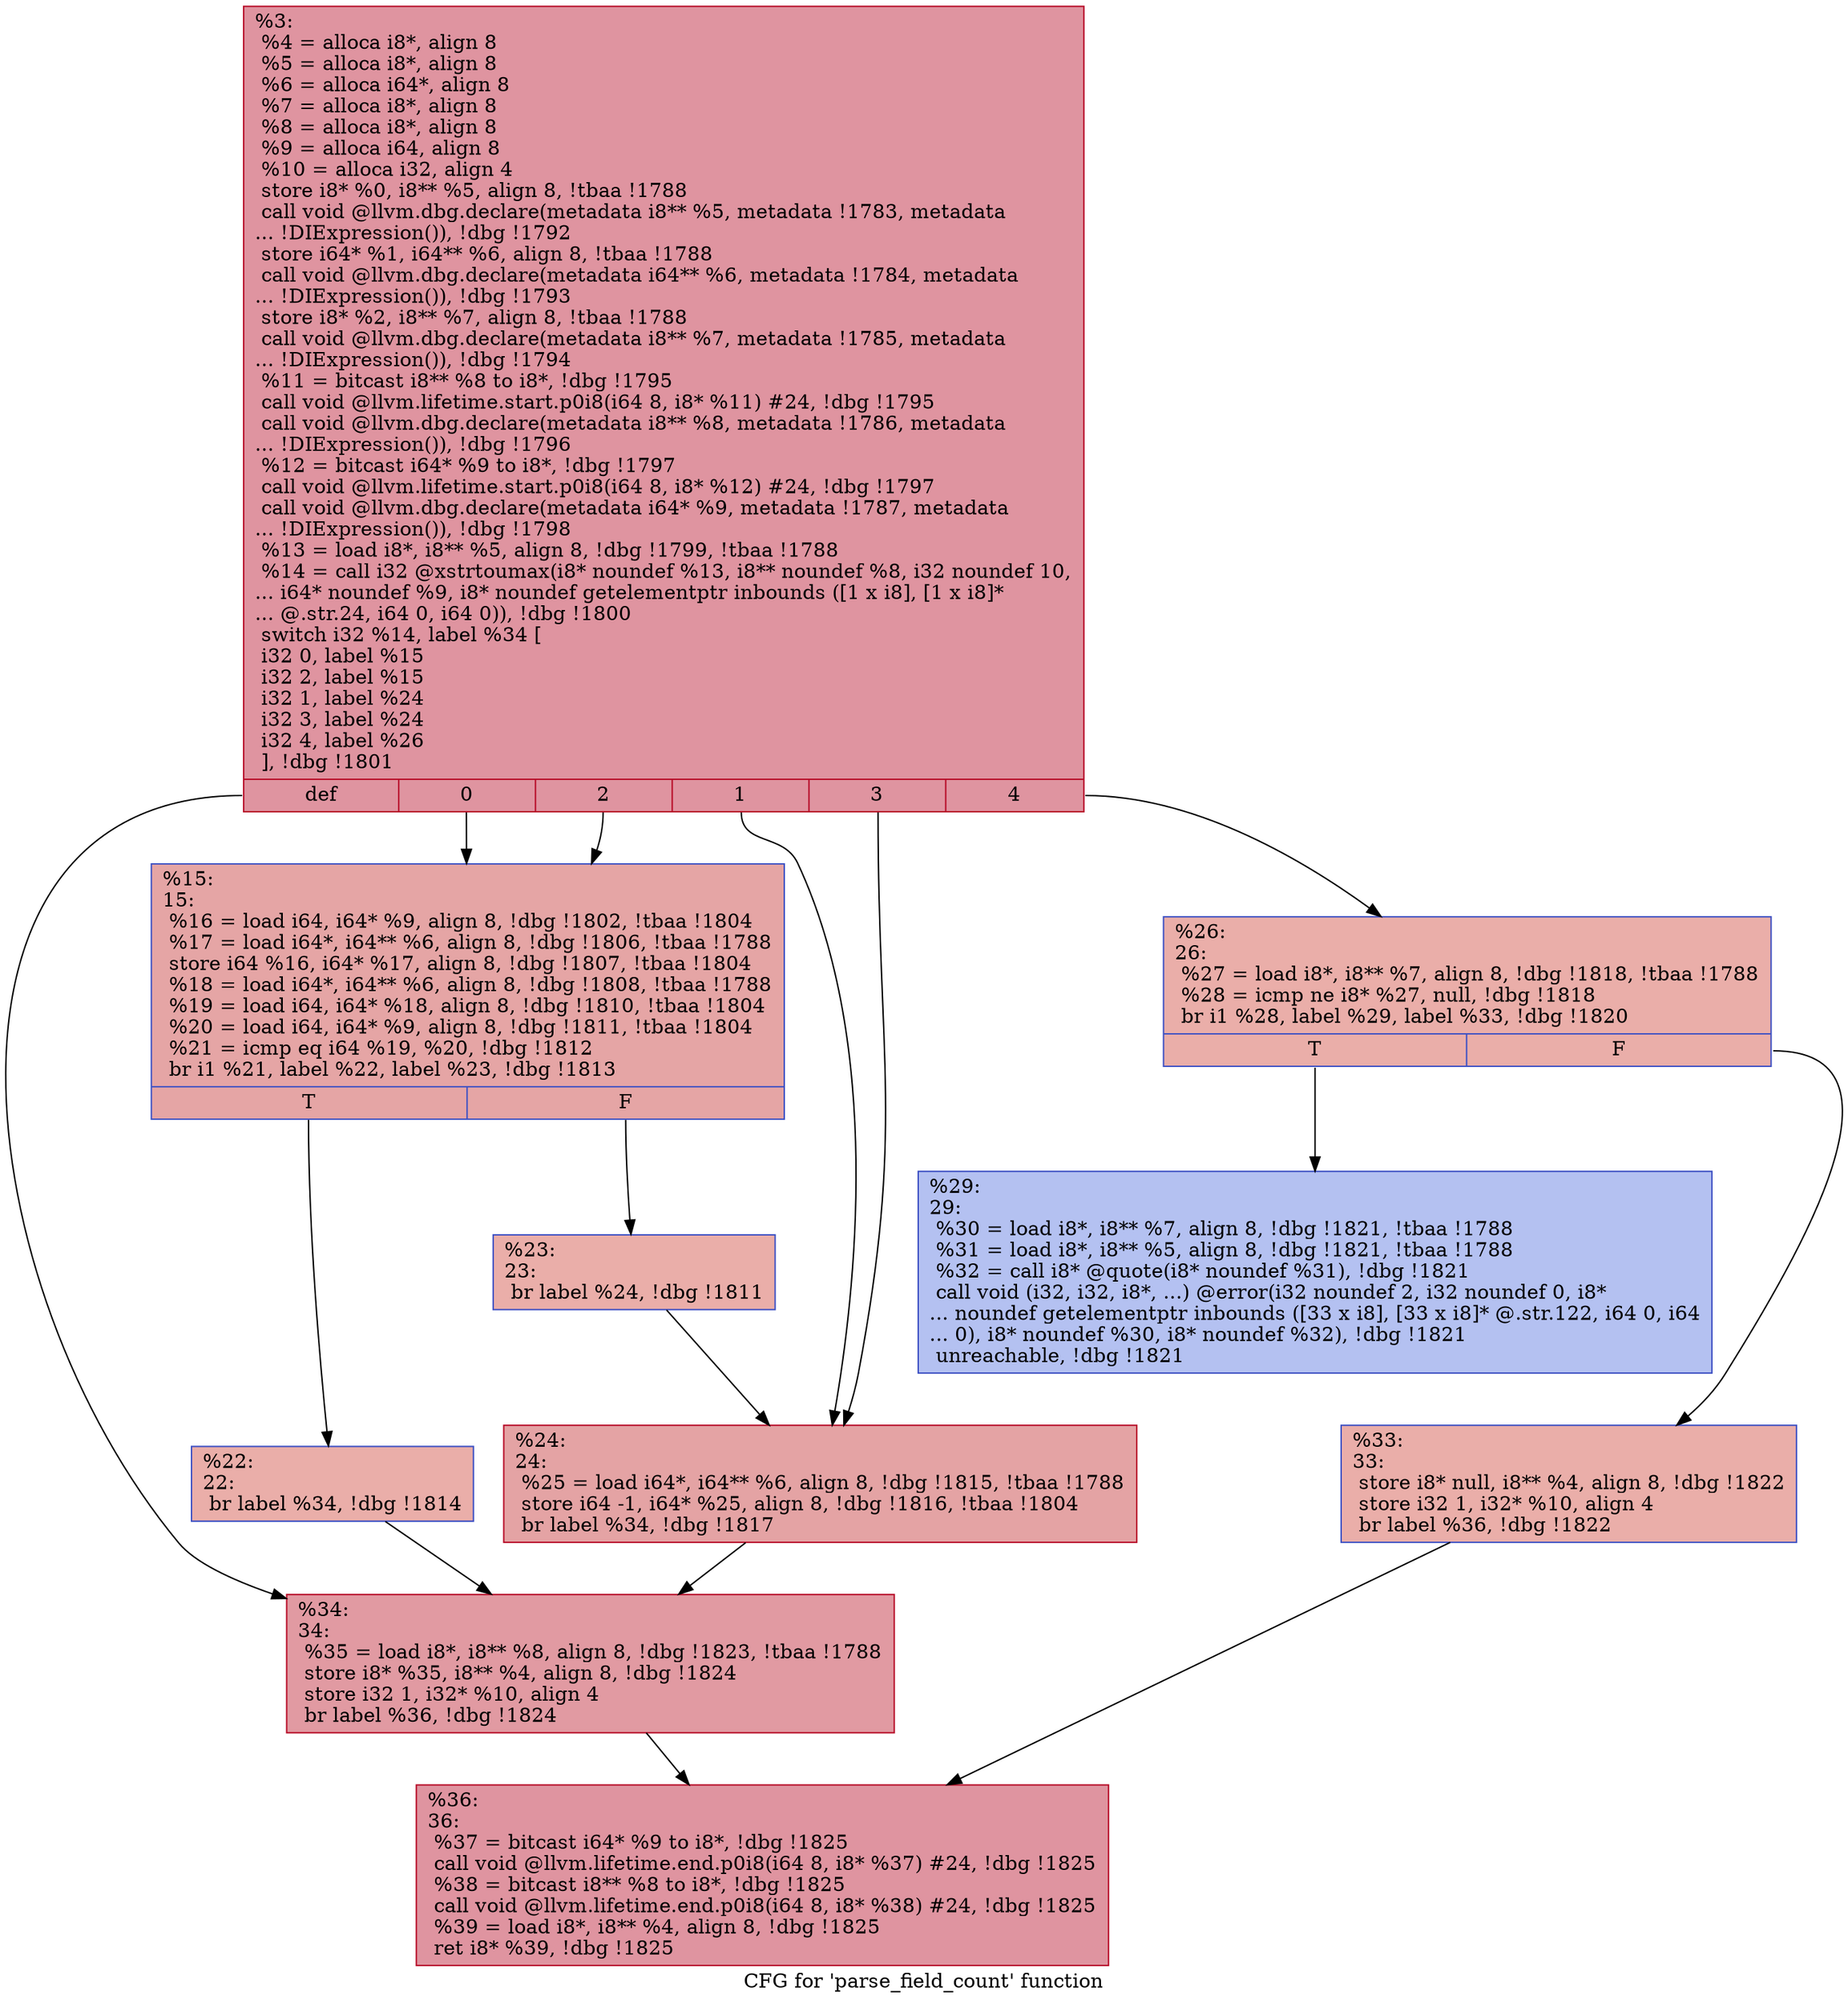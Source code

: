 digraph "CFG for 'parse_field_count' function" {
	label="CFG for 'parse_field_count' function";

	Node0x2348890 [shape=record,color="#b70d28ff", style=filled, fillcolor="#b70d2870",label="{%3:\l  %4 = alloca i8*, align 8\l  %5 = alloca i8*, align 8\l  %6 = alloca i64*, align 8\l  %7 = alloca i8*, align 8\l  %8 = alloca i8*, align 8\l  %9 = alloca i64, align 8\l  %10 = alloca i32, align 4\l  store i8* %0, i8** %5, align 8, !tbaa !1788\l  call void @llvm.dbg.declare(metadata i8** %5, metadata !1783, metadata\l... !DIExpression()), !dbg !1792\l  store i64* %1, i64** %6, align 8, !tbaa !1788\l  call void @llvm.dbg.declare(metadata i64** %6, metadata !1784, metadata\l... !DIExpression()), !dbg !1793\l  store i8* %2, i8** %7, align 8, !tbaa !1788\l  call void @llvm.dbg.declare(metadata i8** %7, metadata !1785, metadata\l... !DIExpression()), !dbg !1794\l  %11 = bitcast i8** %8 to i8*, !dbg !1795\l  call void @llvm.lifetime.start.p0i8(i64 8, i8* %11) #24, !dbg !1795\l  call void @llvm.dbg.declare(metadata i8** %8, metadata !1786, metadata\l... !DIExpression()), !dbg !1796\l  %12 = bitcast i64* %9 to i8*, !dbg !1797\l  call void @llvm.lifetime.start.p0i8(i64 8, i8* %12) #24, !dbg !1797\l  call void @llvm.dbg.declare(metadata i64* %9, metadata !1787, metadata\l... !DIExpression()), !dbg !1798\l  %13 = load i8*, i8** %5, align 8, !dbg !1799, !tbaa !1788\l  %14 = call i32 @xstrtoumax(i8* noundef %13, i8** noundef %8, i32 noundef 10,\l... i64* noundef %9, i8* noundef getelementptr inbounds ([1 x i8], [1 x i8]*\l... @.str.24, i64 0, i64 0)), !dbg !1800\l  switch i32 %14, label %34 [\l    i32 0, label %15\l    i32 2, label %15\l    i32 1, label %24\l    i32 3, label %24\l    i32 4, label %26\l  ], !dbg !1801\l|{<s0>def|<s1>0|<s2>2|<s3>1|<s4>3|<s5>4}}"];
	Node0x2348890:s0 -> Node0x2338b70;
	Node0x2348890:s1 -> Node0x2338940;
	Node0x2348890:s2 -> Node0x2338940;
	Node0x2348890:s3 -> Node0x2338a30;
	Node0x2348890:s4 -> Node0x2338a30;
	Node0x2348890:s5 -> Node0x2338a80;
	Node0x2338940 [shape=record,color="#3d50c3ff", style=filled, fillcolor="#c5333470",label="{%15:\l15:                                               \l  %16 = load i64, i64* %9, align 8, !dbg !1802, !tbaa !1804\l  %17 = load i64*, i64** %6, align 8, !dbg !1806, !tbaa !1788\l  store i64 %16, i64* %17, align 8, !dbg !1807, !tbaa !1804\l  %18 = load i64*, i64** %6, align 8, !dbg !1808, !tbaa !1788\l  %19 = load i64, i64* %18, align 8, !dbg !1810, !tbaa !1804\l  %20 = load i64, i64* %9, align 8, !dbg !1811, !tbaa !1804\l  %21 = icmp eq i64 %19, %20, !dbg !1812\l  br i1 %21, label %22, label %23, !dbg !1813\l|{<s0>T|<s1>F}}"];
	Node0x2338940:s0 -> Node0x2338990;
	Node0x2338940:s1 -> Node0x23389e0;
	Node0x2338990 [shape=record,color="#3d50c3ff", style=filled, fillcolor="#d0473d70",label="{%22:\l22:                                               \l  br label %34, !dbg !1814\l}"];
	Node0x2338990 -> Node0x2338b70;
	Node0x23389e0 [shape=record,color="#3d50c3ff", style=filled, fillcolor="#d0473d70",label="{%23:\l23:                                               \l  br label %24, !dbg !1811\l}"];
	Node0x23389e0 -> Node0x2338a30;
	Node0x2338a30 [shape=record,color="#b70d28ff", style=filled, fillcolor="#c32e3170",label="{%24:\l24:                                               \l  %25 = load i64*, i64** %6, align 8, !dbg !1815, !tbaa !1788\l  store i64 -1, i64* %25, align 8, !dbg !1816, !tbaa !1804\l  br label %34, !dbg !1817\l}"];
	Node0x2338a30 -> Node0x2338b70;
	Node0x2338a80 [shape=record,color="#3d50c3ff", style=filled, fillcolor="#d0473d70",label="{%26:\l26:                                               \l  %27 = load i8*, i8** %7, align 8, !dbg !1818, !tbaa !1788\l  %28 = icmp ne i8* %27, null, !dbg !1818\l  br i1 %28, label %29, label %33, !dbg !1820\l|{<s0>T|<s1>F}}"];
	Node0x2338a80:s0 -> Node0x2338ad0;
	Node0x2338a80:s1 -> Node0x2338b20;
	Node0x2338ad0 [shape=record,color="#3d50c3ff", style=filled, fillcolor="#5572df70",label="{%29:\l29:                                               \l  %30 = load i8*, i8** %7, align 8, !dbg !1821, !tbaa !1788\l  %31 = load i8*, i8** %5, align 8, !dbg !1821, !tbaa !1788\l  %32 = call i8* @quote(i8* noundef %31), !dbg !1821\l  call void (i32, i32, i8*, ...) @error(i32 noundef 2, i32 noundef 0, i8*\l... noundef getelementptr inbounds ([33 x i8], [33 x i8]* @.str.122, i64 0, i64\l... 0), i8* noundef %30, i8* noundef %32), !dbg !1821\l  unreachable, !dbg !1821\l}"];
	Node0x2338b20 [shape=record,color="#3d50c3ff", style=filled, fillcolor="#d0473d70",label="{%33:\l33:                                               \l  store i8* null, i8** %4, align 8, !dbg !1822\l  store i32 1, i32* %10, align 4\l  br label %36, !dbg !1822\l}"];
	Node0x2338b20 -> Node0x2338bc0;
	Node0x2338b70 [shape=record,color="#b70d28ff", style=filled, fillcolor="#bb1b2c70",label="{%34:\l34:                                               \l  %35 = load i8*, i8** %8, align 8, !dbg !1823, !tbaa !1788\l  store i8* %35, i8** %4, align 8, !dbg !1824\l  store i32 1, i32* %10, align 4\l  br label %36, !dbg !1824\l}"];
	Node0x2338b70 -> Node0x2338bc0;
	Node0x2338bc0 [shape=record,color="#b70d28ff", style=filled, fillcolor="#b70d2870",label="{%36:\l36:                                               \l  %37 = bitcast i64* %9 to i8*, !dbg !1825\l  call void @llvm.lifetime.end.p0i8(i64 8, i8* %37) #24, !dbg !1825\l  %38 = bitcast i8** %8 to i8*, !dbg !1825\l  call void @llvm.lifetime.end.p0i8(i64 8, i8* %38) #24, !dbg !1825\l  %39 = load i8*, i8** %4, align 8, !dbg !1825\l  ret i8* %39, !dbg !1825\l}"];
}
